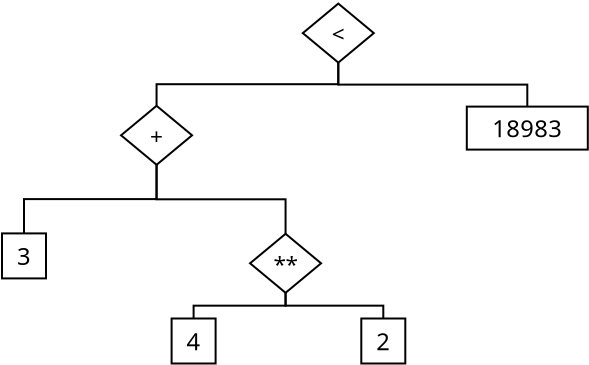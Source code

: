 <?xml version="1.0" encoding="UTF-8"?>
<dia:diagram xmlns:dia="http://www.lysator.liu.se/~alla/dia/">
  <dia:layer name="Background" visible="true" active="true">
    <dia:object type="Geometric - Diamond" version="1" id="O0">
      <dia:attribute name="obj_pos">
        <dia:point val="13.35,3.1"/>
      </dia:attribute>
      <dia:attribute name="obj_bb">
        <dia:rectangle val="13.272,3.035;16.978,6.115"/>
      </dia:attribute>
      <dia:attribute name="meta">
        <dia:composite type="dict"/>
      </dia:attribute>
      <dia:attribute name="elem_corner">
        <dia:point val="13.35,3.1"/>
      </dia:attribute>
      <dia:attribute name="elem_width">
        <dia:real val="3.55"/>
      </dia:attribute>
      <dia:attribute name="elem_height">
        <dia:real val="2.95"/>
      </dia:attribute>
      <dia:attribute name="line_width">
        <dia:real val="0.1"/>
      </dia:attribute>
      <dia:attribute name="line_colour">
        <dia:color val="#000000"/>
      </dia:attribute>
      <dia:attribute name="fill_colour">
        <dia:color val="#ffffff"/>
      </dia:attribute>
      <dia:attribute name="show_background">
        <dia:boolean val="true"/>
      </dia:attribute>
      <dia:attribute name="line_style">
        <dia:enum val="0"/>
        <dia:real val="1"/>
      </dia:attribute>
      <dia:attribute name="flip_horizontal">
        <dia:boolean val="false"/>
      </dia:attribute>
      <dia:attribute name="flip_vertical">
        <dia:boolean val="false"/>
      </dia:attribute>
      <dia:attribute name="subscale">
        <dia:real val="1"/>
      </dia:attribute>
    </dia:object>
    <dia:object type="Standard - Text" version="1" id="O1">
      <dia:attribute name="obj_pos">
        <dia:point val="15.125,4.575"/>
      </dia:attribute>
      <dia:attribute name="obj_bb">
        <dia:rectangle val="14.651,3.916;15.599,5.234"/>
      </dia:attribute>
      <dia:attribute name="text">
        <dia:composite type="text">
          <dia:attribute name="string">
            <dia:string>#&lt;#</dia:string>
          </dia:attribute>
          <dia:attribute name="font">
            <dia:font family="sans" style="0" name="Helvetica"/>
          </dia:attribute>
          <dia:attribute name="height">
            <dia:real val="1.414"/>
          </dia:attribute>
          <dia:attribute name="pos">
            <dia:point val="15.125,4.966"/>
          </dia:attribute>
          <dia:attribute name="color">
            <dia:color val="#000000"/>
          </dia:attribute>
          <dia:attribute name="alignment">
            <dia:enum val="1"/>
          </dia:attribute>
        </dia:composite>
      </dia:attribute>
      <dia:attribute name="valign">
        <dia:enum val="2"/>
      </dia:attribute>
      <dia:connections>
        <dia:connection handle="0" to="O0" connection="8"/>
      </dia:connections>
    </dia:object>
    <dia:object type="Standard - Box" version="0" id="O2">
      <dia:attribute name="obj_pos">
        <dia:point val="21.55,8.25"/>
      </dia:attribute>
      <dia:attribute name="obj_bb">
        <dia:rectangle val="21.5,8.2;27.65,10.45"/>
      </dia:attribute>
      <dia:attribute name="elem_corner">
        <dia:point val="21.55,8.25"/>
      </dia:attribute>
      <dia:attribute name="elem_width">
        <dia:real val="6.05"/>
      </dia:attribute>
      <dia:attribute name="elem_height">
        <dia:real val="2.15"/>
      </dia:attribute>
      <dia:attribute name="show_background">
        <dia:boolean val="true"/>
      </dia:attribute>
    </dia:object>
    <dia:object type="Standard - Text" version="1" id="O3">
      <dia:attribute name="obj_pos">
        <dia:point val="24.575,9.325"/>
      </dia:attribute>
      <dia:attribute name="obj_bb">
        <dia:rectangle val="22.688,8.634;26.462,10.016"/>
      </dia:attribute>
      <dia:attribute name="text">
        <dia:composite type="text">
          <dia:attribute name="string">
            <dia:string>#18983#</dia:string>
          </dia:attribute>
          <dia:attribute name="font">
            <dia:font family="sans" style="0" name="Helvetica"/>
          </dia:attribute>
          <dia:attribute name="height">
            <dia:real val="1.482"/>
          </dia:attribute>
          <dia:attribute name="pos">
            <dia:point val="24.575,9.736"/>
          </dia:attribute>
          <dia:attribute name="color">
            <dia:color val="#000000"/>
          </dia:attribute>
          <dia:attribute name="alignment">
            <dia:enum val="1"/>
          </dia:attribute>
        </dia:composite>
      </dia:attribute>
      <dia:attribute name="valign">
        <dia:enum val="2"/>
      </dia:attribute>
      <dia:connections>
        <dia:connection handle="0" to="O2" connection="8"/>
      </dia:connections>
    </dia:object>
    <dia:group>
      <dia:object type="Standard - Box" version="0" id="O4">
        <dia:attribute name="obj_pos">
          <dia:point val="-1.69,14.59"/>
        </dia:attribute>
        <dia:attribute name="obj_bb">
          <dia:rectangle val="-1.74,14.54;0.56,16.89"/>
        </dia:attribute>
        <dia:attribute name="elem_corner">
          <dia:point val="-1.69,14.59"/>
        </dia:attribute>
        <dia:attribute name="elem_width">
          <dia:real val="2.2"/>
        </dia:attribute>
        <dia:attribute name="elem_height">
          <dia:real val="2.25"/>
        </dia:attribute>
        <dia:attribute name="show_background">
          <dia:boolean val="true"/>
        </dia:attribute>
      </dia:object>
      <dia:object type="Geometric - Diamond" version="1" id="O5">
        <dia:attribute name="obj_pos">
          <dia:point val="4.263,8.21"/>
        </dia:attribute>
        <dia:attribute name="obj_bb">
          <dia:rectangle val="4.185,8.145;7.891,11.225"/>
        </dia:attribute>
        <dia:attribute name="meta">
          <dia:composite type="dict"/>
        </dia:attribute>
        <dia:attribute name="elem_corner">
          <dia:point val="4.263,8.21"/>
        </dia:attribute>
        <dia:attribute name="elem_width">
          <dia:real val="3.55"/>
        </dia:attribute>
        <dia:attribute name="elem_height">
          <dia:real val="2.95"/>
        </dia:attribute>
        <dia:attribute name="line_width">
          <dia:real val="0.1"/>
        </dia:attribute>
        <dia:attribute name="line_colour">
          <dia:color val="#000000"/>
        </dia:attribute>
        <dia:attribute name="fill_colour">
          <dia:color val="#ffffff"/>
        </dia:attribute>
        <dia:attribute name="show_background">
          <dia:boolean val="true"/>
        </dia:attribute>
        <dia:attribute name="line_style">
          <dia:enum val="0"/>
          <dia:real val="1"/>
        </dia:attribute>
        <dia:attribute name="flip_horizontal">
          <dia:boolean val="false"/>
        </dia:attribute>
        <dia:attribute name="flip_vertical">
          <dia:boolean val="false"/>
        </dia:attribute>
        <dia:attribute name="subscale">
          <dia:real val="1"/>
        </dia:attribute>
      </dia:object>
      <dia:object type="Standard - Text" version="1" id="O6">
        <dia:attribute name="obj_pos">
          <dia:point val="6.038,9.685"/>
        </dia:attribute>
        <dia:attribute name="obj_bb">
          <dia:rectangle val="5.564,9.026;6.512,10.344"/>
        </dia:attribute>
        <dia:attribute name="text">
          <dia:composite type="text">
            <dia:attribute name="string">
              <dia:string>#+#</dia:string>
            </dia:attribute>
            <dia:attribute name="font">
              <dia:font family="sans" style="0" name="Helvetica"/>
            </dia:attribute>
            <dia:attribute name="height">
              <dia:real val="1.414"/>
            </dia:attribute>
            <dia:attribute name="pos">
              <dia:point val="6.038,10.076"/>
            </dia:attribute>
            <dia:attribute name="color">
              <dia:color val="#000000"/>
            </dia:attribute>
            <dia:attribute name="alignment">
              <dia:enum val="1"/>
            </dia:attribute>
          </dia:composite>
        </dia:attribute>
        <dia:attribute name="valign">
          <dia:enum val="2"/>
        </dia:attribute>
        <dia:connections>
          <dia:connection handle="0" to="O5" connection="8"/>
        </dia:connections>
      </dia:object>
      <dia:object type="Standard - Text" version="1" id="O7">
        <dia:attribute name="obj_pos">
          <dia:point val="-0.59,15.715"/>
        </dia:attribute>
        <dia:attribute name="obj_bb">
          <dia:rectangle val="-0.967,15.024;-0.212,16.406"/>
        </dia:attribute>
        <dia:attribute name="text">
          <dia:composite type="text">
            <dia:attribute name="string">
              <dia:string>#3#</dia:string>
            </dia:attribute>
            <dia:attribute name="font">
              <dia:font family="sans" style="0" name="Helvetica"/>
            </dia:attribute>
            <dia:attribute name="height">
              <dia:real val="1.482"/>
            </dia:attribute>
            <dia:attribute name="pos">
              <dia:point val="-0.59,16.126"/>
            </dia:attribute>
            <dia:attribute name="color">
              <dia:color val="#000000"/>
            </dia:attribute>
            <dia:attribute name="alignment">
              <dia:enum val="1"/>
            </dia:attribute>
          </dia:composite>
        </dia:attribute>
        <dia:attribute name="valign">
          <dia:enum val="2"/>
        </dia:attribute>
        <dia:connections>
          <dia:connection handle="0" to="O4" connection="8"/>
        </dia:connections>
      </dia:object>
      <dia:group>
        <dia:object type="Standard - Box" version="0" id="O8">
          <dia:attribute name="obj_pos">
            <dia:point val="16.275,18.845"/>
          </dia:attribute>
          <dia:attribute name="obj_bb">
            <dia:rectangle val="16.225,18.795;18.525,21.145"/>
          </dia:attribute>
          <dia:attribute name="elem_corner">
            <dia:point val="16.275,18.845"/>
          </dia:attribute>
          <dia:attribute name="elem_width">
            <dia:real val="2.2"/>
          </dia:attribute>
          <dia:attribute name="elem_height">
            <dia:real val="2.25"/>
          </dia:attribute>
          <dia:attribute name="show_background">
            <dia:boolean val="true"/>
          </dia:attribute>
        </dia:object>
        <dia:object type="Standard - Box" version="0" id="O9">
          <dia:attribute name="obj_pos">
            <dia:point val="6.79,18.845"/>
          </dia:attribute>
          <dia:attribute name="obj_bb">
            <dia:rectangle val="6.74,18.795;9.04,21.145"/>
          </dia:attribute>
          <dia:attribute name="elem_corner">
            <dia:point val="6.79,18.845"/>
          </dia:attribute>
          <dia:attribute name="elem_width">
            <dia:real val="2.2"/>
          </dia:attribute>
          <dia:attribute name="elem_height">
            <dia:real val="2.25"/>
          </dia:attribute>
          <dia:attribute name="show_background">
            <dia:boolean val="true"/>
          </dia:attribute>
        </dia:object>
        <dia:object type="Geometric - Diamond" version="1" id="O10">
          <dia:attribute name="obj_pos">
            <dia:point val="10.713,14.61"/>
          </dia:attribute>
          <dia:attribute name="obj_bb">
            <dia:rectangle val="10.635,14.545;14.341,17.625"/>
          </dia:attribute>
          <dia:attribute name="meta">
            <dia:composite type="dict"/>
          </dia:attribute>
          <dia:attribute name="elem_corner">
            <dia:point val="10.713,14.61"/>
          </dia:attribute>
          <dia:attribute name="elem_width">
            <dia:real val="3.55"/>
          </dia:attribute>
          <dia:attribute name="elem_height">
            <dia:real val="2.95"/>
          </dia:attribute>
          <dia:attribute name="line_width">
            <dia:real val="0.1"/>
          </dia:attribute>
          <dia:attribute name="line_colour">
            <dia:color val="#000000"/>
          </dia:attribute>
          <dia:attribute name="fill_colour">
            <dia:color val="#ffffff"/>
          </dia:attribute>
          <dia:attribute name="show_background">
            <dia:boolean val="true"/>
          </dia:attribute>
          <dia:attribute name="line_style">
            <dia:enum val="0"/>
            <dia:real val="1"/>
          </dia:attribute>
          <dia:attribute name="flip_horizontal">
            <dia:boolean val="false"/>
          </dia:attribute>
          <dia:attribute name="flip_vertical">
            <dia:boolean val="false"/>
          </dia:attribute>
          <dia:attribute name="subscale">
            <dia:real val="1"/>
          </dia:attribute>
        </dia:object>
        <dia:object type="Standard - Text" version="1" id="O11">
          <dia:attribute name="obj_pos">
            <dia:point val="13.65,17.65"/>
          </dia:attribute>
          <dia:attribute name="obj_bb">
            <dia:rectangle val="13.65,17.055;13.65,17.802"/>
          </dia:attribute>
          <dia:attribute name="text">
            <dia:composite type="text">
              <dia:attribute name="string">
                <dia:string>##</dia:string>
              </dia:attribute>
              <dia:attribute name="font">
                <dia:font family="sans" style="0" name="Helvetica"/>
              </dia:attribute>
              <dia:attribute name="height">
                <dia:real val="0.8"/>
              </dia:attribute>
              <dia:attribute name="pos">
                <dia:point val="13.65,17.65"/>
              </dia:attribute>
              <dia:attribute name="color">
                <dia:color val="#000000"/>
              </dia:attribute>
              <dia:attribute name="alignment">
                <dia:enum val="0"/>
              </dia:attribute>
            </dia:composite>
          </dia:attribute>
          <dia:attribute name="valign">
            <dia:enum val="3"/>
          </dia:attribute>
        </dia:object>
        <dia:object type="Standard - Text" version="1" id="O12">
          <dia:attribute name="obj_pos">
            <dia:point val="12.488,16.085"/>
          </dia:attribute>
          <dia:attribute name="obj_bb">
            <dia:rectangle val="11.923,15.426;13.053,16.744"/>
          </dia:attribute>
          <dia:attribute name="text">
            <dia:composite type="text">
              <dia:attribute name="string">
                <dia:string>#**#</dia:string>
              </dia:attribute>
              <dia:attribute name="font">
                <dia:font family="sans" style="0" name="Helvetica"/>
              </dia:attribute>
              <dia:attribute name="height">
                <dia:real val="1.414"/>
              </dia:attribute>
              <dia:attribute name="pos">
                <dia:point val="12.488,16.476"/>
              </dia:attribute>
              <dia:attribute name="color">
                <dia:color val="#000000"/>
              </dia:attribute>
              <dia:attribute name="alignment">
                <dia:enum val="1"/>
              </dia:attribute>
            </dia:composite>
          </dia:attribute>
          <dia:attribute name="valign">
            <dia:enum val="2"/>
          </dia:attribute>
          <dia:connections>
            <dia:connection handle="0" to="O10" connection="8"/>
          </dia:connections>
        </dia:object>
        <dia:object type="Standard - Text" version="1" id="O13">
          <dia:attribute name="obj_pos">
            <dia:point val="7.89,19.97"/>
          </dia:attribute>
          <dia:attribute name="obj_bb">
            <dia:rectangle val="7.513,19.279;8.268,20.661"/>
          </dia:attribute>
          <dia:attribute name="text">
            <dia:composite type="text">
              <dia:attribute name="string">
                <dia:string>#4#</dia:string>
              </dia:attribute>
              <dia:attribute name="font">
                <dia:font family="sans" style="0" name="Helvetica"/>
              </dia:attribute>
              <dia:attribute name="height">
                <dia:real val="1.482"/>
              </dia:attribute>
              <dia:attribute name="pos">
                <dia:point val="7.89,20.381"/>
              </dia:attribute>
              <dia:attribute name="color">
                <dia:color val="#000000"/>
              </dia:attribute>
              <dia:attribute name="alignment">
                <dia:enum val="1"/>
              </dia:attribute>
            </dia:composite>
          </dia:attribute>
          <dia:attribute name="valign">
            <dia:enum val="2"/>
          </dia:attribute>
          <dia:connections>
            <dia:connection handle="0" to="O9" connection="8"/>
          </dia:connections>
        </dia:object>
        <dia:object type="Standard - Text" version="1" id="O14">
          <dia:attribute name="obj_pos">
            <dia:point val="17.375,19.97"/>
          </dia:attribute>
          <dia:attribute name="obj_bb">
            <dia:rectangle val="16.998,19.279;17.753,20.661"/>
          </dia:attribute>
          <dia:attribute name="text">
            <dia:composite type="text">
              <dia:attribute name="string">
                <dia:string>#2#</dia:string>
              </dia:attribute>
              <dia:attribute name="font">
                <dia:font family="sans" style="0" name="Helvetica"/>
              </dia:attribute>
              <dia:attribute name="height">
                <dia:real val="1.482"/>
              </dia:attribute>
              <dia:attribute name="pos">
                <dia:point val="17.375,20.381"/>
              </dia:attribute>
              <dia:attribute name="color">
                <dia:color val="#000000"/>
              </dia:attribute>
              <dia:attribute name="alignment">
                <dia:enum val="1"/>
              </dia:attribute>
            </dia:composite>
          </dia:attribute>
          <dia:attribute name="valign">
            <dia:enum val="2"/>
          </dia:attribute>
          <dia:connections>
            <dia:connection handle="0" to="O8" connection="8"/>
          </dia:connections>
        </dia:object>
        <dia:object type="Standard - ZigZagLine" version="1" id="O15">
          <dia:attribute name="obj_pos">
            <dia:point val="12.488,17.56"/>
          </dia:attribute>
          <dia:attribute name="obj_bb">
            <dia:rectangle val="7.84,17.51;12.538,18.895"/>
          </dia:attribute>
          <dia:attribute name="orth_points">
            <dia:point val="12.488,17.56"/>
            <dia:point val="12.488,18.203"/>
            <dia:point val="7.89,18.203"/>
            <dia:point val="7.89,18.845"/>
          </dia:attribute>
          <dia:attribute name="orth_orient">
            <dia:enum val="1"/>
            <dia:enum val="0"/>
            <dia:enum val="1"/>
          </dia:attribute>
          <dia:attribute name="autorouting">
            <dia:boolean val="false"/>
          </dia:attribute>
          <dia:connections>
            <dia:connection handle="0" to="O10" connection="6"/>
            <dia:connection handle="1" to="O9" connection="1"/>
          </dia:connections>
        </dia:object>
        <dia:object type="Standard - ZigZagLine" version="1" id="O16">
          <dia:attribute name="obj_pos">
            <dia:point val="12.488,17.56"/>
          </dia:attribute>
          <dia:attribute name="obj_bb">
            <dia:rectangle val="12.438,17.51;17.425,18.895"/>
          </dia:attribute>
          <dia:attribute name="orth_points">
            <dia:point val="12.488,17.56"/>
            <dia:point val="12.488,18.203"/>
            <dia:point val="17.375,18.203"/>
            <dia:point val="17.375,18.845"/>
          </dia:attribute>
          <dia:attribute name="orth_orient">
            <dia:enum val="1"/>
            <dia:enum val="0"/>
            <dia:enum val="1"/>
          </dia:attribute>
          <dia:attribute name="autorouting">
            <dia:boolean val="true"/>
          </dia:attribute>
          <dia:connections>
            <dia:connection handle="0" to="O10" connection="6"/>
            <dia:connection handle="1" to="O8" connection="1"/>
          </dia:connections>
        </dia:object>
      </dia:group>
      <dia:object type="Standard - ZigZagLine" version="1" id="O17">
        <dia:attribute name="obj_pos">
          <dia:point val="6.038,11.16"/>
        </dia:attribute>
        <dia:attribute name="obj_bb">
          <dia:rectangle val="-0.64,11.11;6.088,14.64"/>
        </dia:attribute>
        <dia:attribute name="orth_points">
          <dia:point val="6.038,11.16"/>
          <dia:point val="6.038,12.875"/>
          <dia:point val="-0.59,12.875"/>
          <dia:point val="-0.59,14.59"/>
        </dia:attribute>
        <dia:attribute name="orth_orient">
          <dia:enum val="1"/>
          <dia:enum val="0"/>
          <dia:enum val="1"/>
        </dia:attribute>
        <dia:attribute name="autorouting">
          <dia:boolean val="true"/>
        </dia:attribute>
        <dia:connections>
          <dia:connection handle="0" to="O5" connection="6"/>
          <dia:connection handle="1" to="O4" connection="1"/>
        </dia:connections>
      </dia:object>
      <dia:object type="Standard - ZigZagLine" version="1" id="O18">
        <dia:attribute name="obj_pos">
          <dia:point val="6.038,11.16"/>
        </dia:attribute>
        <dia:attribute name="obj_bb">
          <dia:rectangle val="5.988,11.11;12.538,14.66"/>
        </dia:attribute>
        <dia:attribute name="orth_points">
          <dia:point val="6.038,11.16"/>
          <dia:point val="6.038,12.885"/>
          <dia:point val="12.488,12.885"/>
          <dia:point val="12.488,14.61"/>
        </dia:attribute>
        <dia:attribute name="orth_orient">
          <dia:enum val="1"/>
          <dia:enum val="0"/>
          <dia:enum val="1"/>
        </dia:attribute>
        <dia:attribute name="autorouting">
          <dia:boolean val="true"/>
        </dia:attribute>
        <dia:connections>
          <dia:connection handle="0" to="O5" connection="6"/>
        </dia:connections>
      </dia:object>
    </dia:group>
    <dia:object type="Standard - ZigZagLine" version="1" id="O19">
      <dia:attribute name="obj_pos">
        <dia:point val="15.125,6.05"/>
      </dia:attribute>
      <dia:attribute name="obj_bb">
        <dia:rectangle val="5.988,6;15.175,8.26"/>
      </dia:attribute>
      <dia:attribute name="orth_points">
        <dia:point val="15.125,6.05"/>
        <dia:point val="15.125,7.13"/>
        <dia:point val="6.038,7.13"/>
        <dia:point val="6.038,8.21"/>
      </dia:attribute>
      <dia:attribute name="orth_orient">
        <dia:enum val="1"/>
        <dia:enum val="0"/>
        <dia:enum val="1"/>
      </dia:attribute>
      <dia:attribute name="autorouting">
        <dia:boolean val="true"/>
      </dia:attribute>
      <dia:connections>
        <dia:connection handle="0" to="O0" connection="6"/>
        <dia:connection handle="1" to="O5" connection="5"/>
      </dia:connections>
    </dia:object>
    <dia:object type="Standard - ZigZagLine" version="1" id="O20">
      <dia:attribute name="obj_pos">
        <dia:point val="15.125,6.05"/>
      </dia:attribute>
      <dia:attribute name="obj_bb">
        <dia:rectangle val="15.075,6;24.625,8.3"/>
      </dia:attribute>
      <dia:attribute name="orth_points">
        <dia:point val="15.125,6.05"/>
        <dia:point val="15.125,7.15"/>
        <dia:point val="24.575,7.15"/>
        <dia:point val="24.575,8.25"/>
      </dia:attribute>
      <dia:attribute name="orth_orient">
        <dia:enum val="1"/>
        <dia:enum val="0"/>
        <dia:enum val="1"/>
      </dia:attribute>
      <dia:attribute name="autorouting">
        <dia:boolean val="true"/>
      </dia:attribute>
      <dia:connections>
        <dia:connection handle="0" to="O0" connection="6"/>
        <dia:connection handle="1" to="O2" connection="1"/>
      </dia:connections>
    </dia:object>
  </dia:layer>
</dia:diagram>

